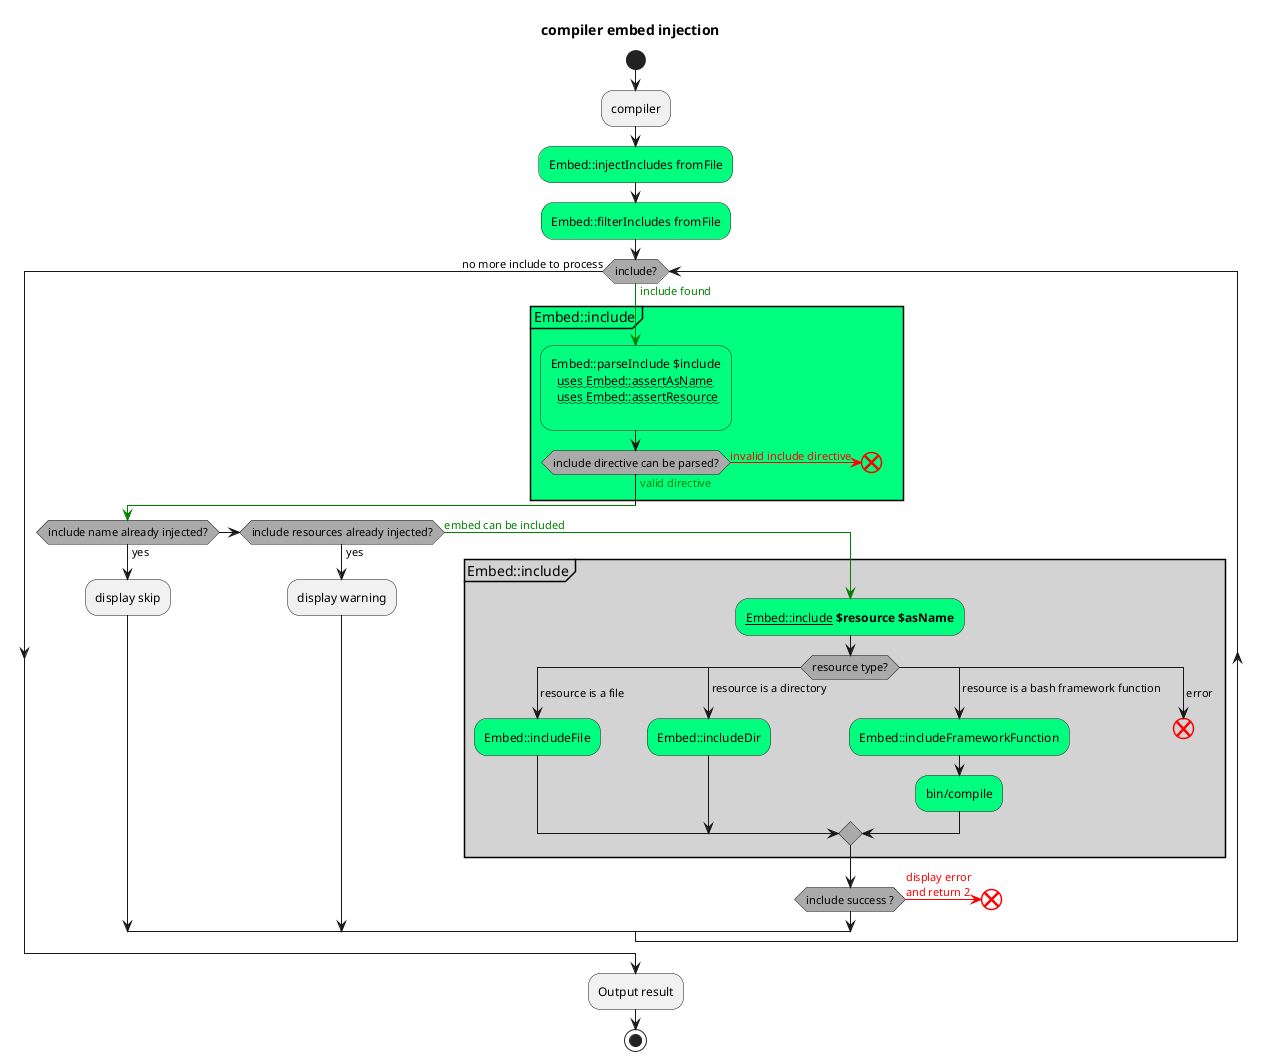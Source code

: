 @startuml "compilerEmbedInjection"
title compiler embed injection
skinparam {
  ' https://github.com/plantuml/plantuml/blob/49115dfc7d4156961e5b49a81c09b474daa79823/src/net/sourceforge/plantuml/style/FromSkinparamToStyle.java#L145
  activityDiamondBackgroundColor #AAAAAA
  activityEndColor #red
}
start

:compiler;

#SpringGreen:Embed::injectIncludes fromFile;

#SpringGreen:Embed::filterIncludes fromFile;
while (include?) is (<color:green>include found)
  -[#green]->
  partition Embed::include #SpringGreen {
    #SpringGreen:Embed::parseInclude $include
      ~~uses Embed::assertAsName~~
      ~~uses Embed::assertResource~~
    ;
    if (include directive can be parsed?) is (<color:green>valid directive) then
      -[#green]->
    else (<color:red>invalid include directive)
      -[#red]->
      end
    endif
    -[#green]->
  }

  if (include name already injected?) then (yes)
    :display skip;
  elseif (include resources already injected?) then (yes)
    :display warning;
  else (<color:green>embed can be included)
    -[#green]->
    partition Embed::include #LightGray {
      #SpringGreen:__Embed::include__ **$resource** **$asName**;
      switch (resource type?)
      case ( resource is a file )
        #SpringGreen:Embed::includeFile;
      case ( resource is a directory )
        #SpringGreen:Embed::includeDir;
      case ( resource is a bash framework function )
        #SpringGreen:Embed::includeFrameworkFunction;
        #SpringGreen:bin/compile;
      case ( error )
        -[#red]->
        end
      endswitch
    }
    if (include success ?) then
      -[#green]->
    else
      -[#red]-> <color:red>display error\n<color:red>and return 2;
      end
    endif
    -[#green]->
  endif

endwhile (no more include to process)

:Output result;

stop
@enduml
